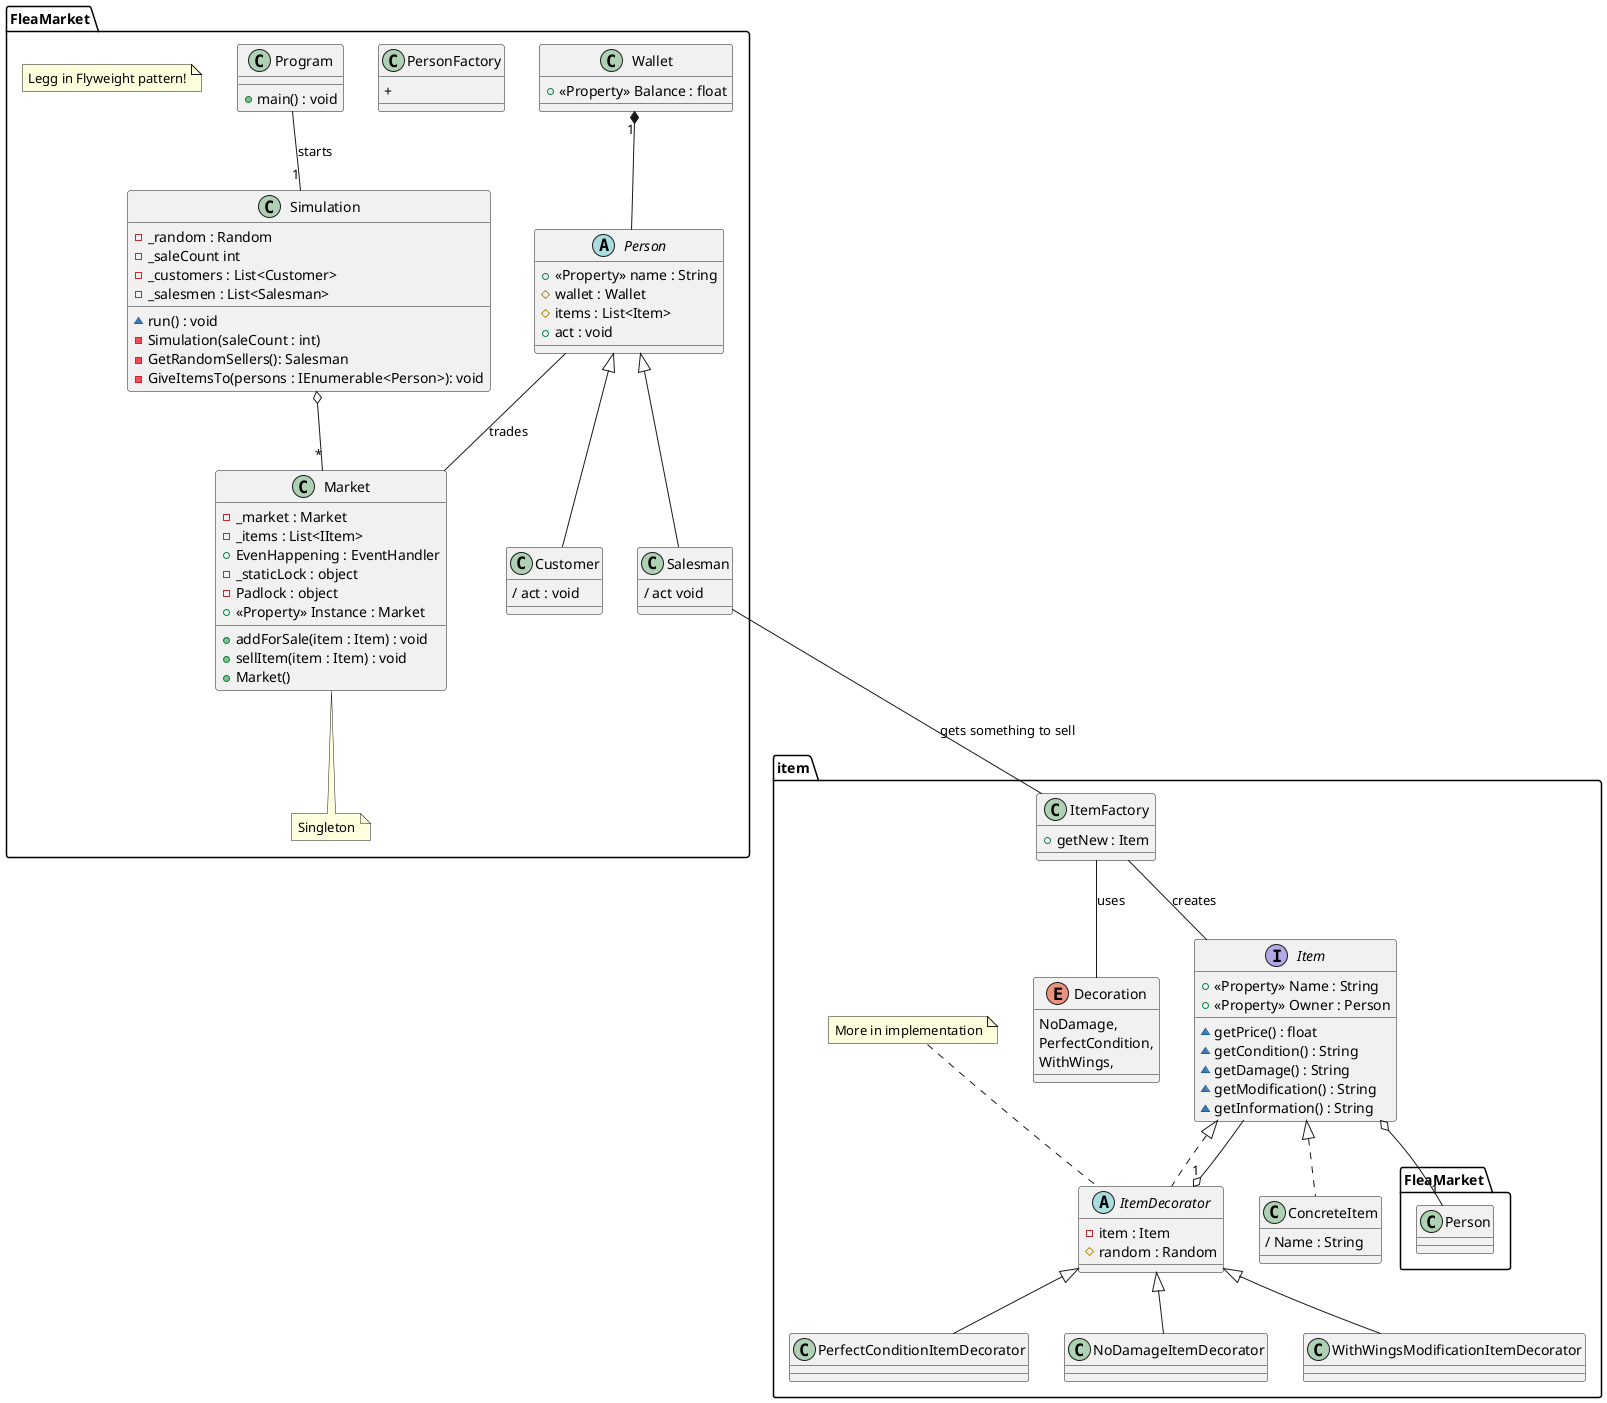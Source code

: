 @startuml Class diagram 



namespace item {
    interface Item {
        + <<Property>> Name : String 
        + <<Property>> Owner : Person 
        ~ getPrice() : float
        ~ getCondition() : String
        ~ getDamage() : String
        ~ getModification() : String
        ~ getInformation() : String 
    }

    Item o-- "1" FleaMarket.Person 

    class ConcreteItem implements Item {
        / Name : String 
    }


    abstract ItemDecorator implements Item {
        - item : Item
        # random : Random  
    }

    ItemDecorator "1" o-- Item 


    class PerfectConditionItemDecorator extends ItemDecorator
    class NoDamageItemDecorator extends ItemDecorator
    class WithWingsModificationItemDecorator extends ItemDecorator

    note "More in implementation" as MoreInImplementation
    MoreInImplementation .. ItemDecorator


    enum Decoration {
        NoDamage,
        PerfectCondition,
        WithWings, 
    }

    ItemFactory -- Decoration : uses 

    class ItemFactory {
        + getNew : Item  
    }

    ItemFactory -- Item : creates 
}

namespace FleaMarket {
    

    class Wallet {
        + <<Property>> Balance : float 
    }

    abstract Person {
        + <<Property>> name : String 
        # wallet : Wallet 
        # items : List<Item> 
        + act : void 
    }

    Wallet "1" *-- Person
    Person -- Market : trades 


    class Customer extends Person {
        / act : void 
    }

    class Salesman extends Person {
        / act void 
    }

    class PersonFactory {
        + 
    }

    note "Singleton" as singleton
    class Market {
        
        - _market : Market
        - _items : List<IItem>
        + EvenHappening : EventHandler
        - _staticLock : object
        - Padlock : object
        + <<Property>> Instance : Market  
        + addForSale(item : Item) : void  
        + sellItem(item : Item) : void 
        + Market()
    }

    Market .. singleton


    class Program { 
        + main() : void
    }

    class Simulation {
        - _random : Random
        - _saleCount int
        - _customers : List<Customer> 
        - _salesmen : List<Salesman> 
        ~ run() : void 
        - Simulation(saleCount : int)
        - GetRandomSellers(): Salesman
        - GiveItemsTo(persons : IEnumerable<Person>): void
        
    }

    Program -- "1" Simulation : starts
    Simulation o-- "*" Market

    note "Legg in Flyweight pattern!" as flnote


    Salesman -- ItemFactory : gets something to sell 

}


@enduml